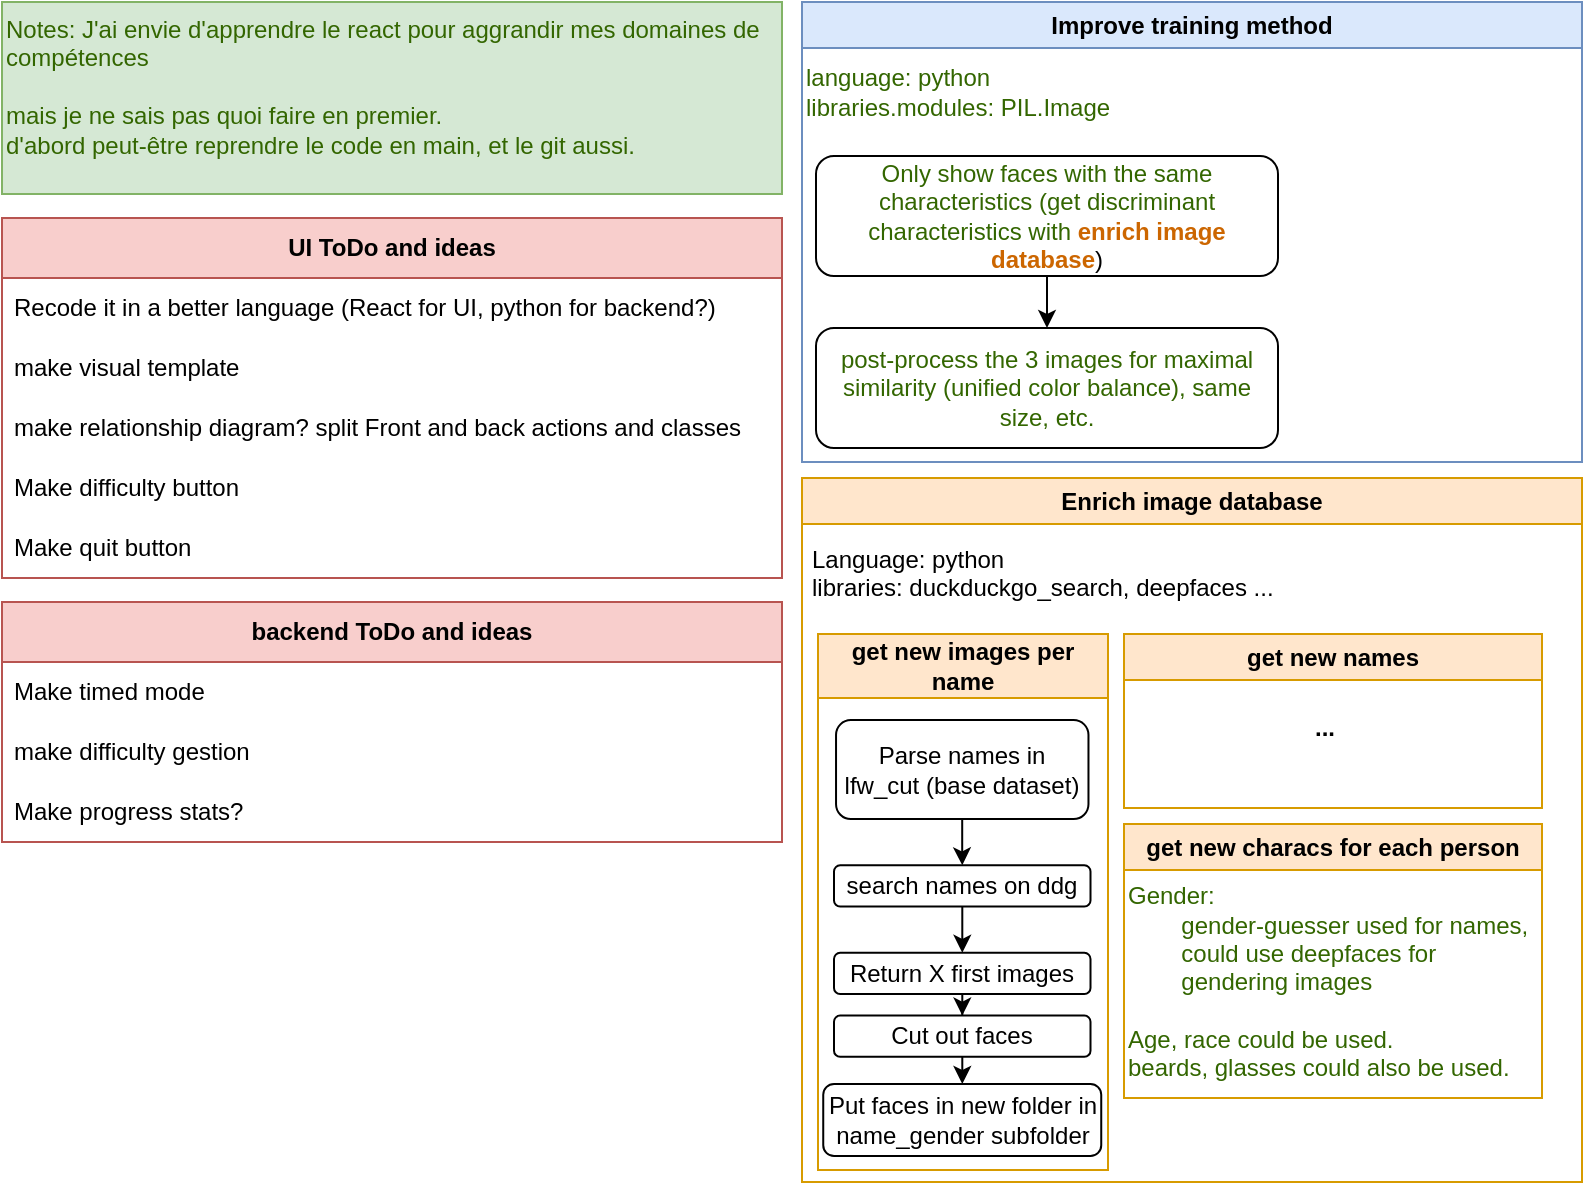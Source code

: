 <mxfile version="20.8.16" type="device"><diagram name="Page-1" id="ocNRbXoolqdlQBZxbzge"><mxGraphModel dx="1582" dy="1490" grid="1" gridSize="10" guides="1" tooltips="1" connect="1" arrows="1" fold="1" page="0" pageScale="1" pageWidth="850" pageHeight="1100" math="0" shadow="0"><root><mxCell id="0"/><mxCell id="1" parent="0"/><mxCell id="uNoPzMSkY7lmCDnWB6Vt-1" value="Enrich image database" style="swimlane;whiteSpace=wrap;html=1;fillColor=#ffe6cc;strokeColor=#d79b00;" vertex="1" parent="1"><mxGeometry x="360" y="-262" width="390" height="352" as="geometry"/></mxCell><mxCell id="uNoPzMSkY7lmCDnWB6Vt-2" value="Language: python&lt;br&gt;libraries: duckduckgo_search, deepfaces ...&lt;br&gt;&lt;div style=&quot;&quot;&gt;&lt;br&gt;&lt;/div&gt;" style="text;html=1;align=left;verticalAlign=middle;resizable=0;points=[];autosize=1;strokeColor=none;fillColor=none;" vertex="1" parent="uNoPzMSkY7lmCDnWB6Vt-1"><mxGeometry x="3" y="27" width="249" height="55" as="geometry"/></mxCell><mxCell id="uNoPzMSkY7lmCDnWB6Vt-21" value="get new images per name" style="swimlane;whiteSpace=wrap;html=1;startSize=32;fillColor=#ffe6cc;strokeColor=#d79b00;" vertex="1" parent="uNoPzMSkY7lmCDnWB6Vt-1"><mxGeometry x="8" y="78" width="145" height="268" as="geometry"><mxRectangle x="8" y="78" width="181" height="32" as="alternateBounds"/></mxGeometry></mxCell><mxCell id="uNoPzMSkY7lmCDnWB6Vt-15" value="" style="group" vertex="1" connectable="0" parent="uNoPzMSkY7lmCDnWB6Vt-21"><mxGeometry x="8" y="43" width="205" height="225" as="geometry"/></mxCell><mxCell id="uNoPzMSkY7lmCDnWB6Vt-3" value="Parse names in lfw_cut (base dataset)" style="rounded=1;whiteSpace=wrap;html=1;" vertex="1" parent="uNoPzMSkY7lmCDnWB6Vt-15"><mxGeometry x="1.018" width="126.214" height="49.535" as="geometry"/></mxCell><mxCell id="uNoPzMSkY7lmCDnWB6Vt-4" value="search names on ddg" style="whiteSpace=wrap;html=1;rounded=1;" vertex="1" parent="uNoPzMSkY7lmCDnWB6Vt-15"><mxGeometry y="72.651" width="128.25" height="20.64" as="geometry"/></mxCell><mxCell id="uNoPzMSkY7lmCDnWB6Vt-5" value="" style="edgeStyle=orthogonalEdgeStyle;rounded=0;orthogonalLoop=1;jettySize=auto;html=1;" edge="1" parent="uNoPzMSkY7lmCDnWB6Vt-15" source="uNoPzMSkY7lmCDnWB6Vt-3" target="uNoPzMSkY7lmCDnWB6Vt-4"><mxGeometry relative="1" as="geometry"/></mxCell><mxCell id="uNoPzMSkY7lmCDnWB6Vt-17" style="edgeStyle=orthogonalEdgeStyle;rounded=0;orthogonalLoop=1;jettySize=auto;html=1;" edge="1" parent="uNoPzMSkY7lmCDnWB6Vt-15" source="uNoPzMSkY7lmCDnWB6Vt-8" target="uNoPzMSkY7lmCDnWB6Vt-10"><mxGeometry relative="1" as="geometry"/></mxCell><mxCell id="uNoPzMSkY7lmCDnWB6Vt-8" value="Return X first images" style="whiteSpace=wrap;html=1;rounded=1;" vertex="1" parent="uNoPzMSkY7lmCDnWB6Vt-15"><mxGeometry y="116.407" width="128.25" height="20.64" as="geometry"/></mxCell><mxCell id="uNoPzMSkY7lmCDnWB6Vt-9" value="" style="edgeStyle=orthogonalEdgeStyle;rounded=0;orthogonalLoop=1;jettySize=auto;html=1;" edge="1" parent="uNoPzMSkY7lmCDnWB6Vt-15" source="uNoPzMSkY7lmCDnWB6Vt-4" target="uNoPzMSkY7lmCDnWB6Vt-8"><mxGeometry relative="1" as="geometry"/></mxCell><mxCell id="uNoPzMSkY7lmCDnWB6Vt-25" value="" style="edgeStyle=orthogonalEdgeStyle;rounded=0;orthogonalLoop=1;jettySize=auto;html=1;" edge="1" parent="uNoPzMSkY7lmCDnWB6Vt-15" source="uNoPzMSkY7lmCDnWB6Vt-10" target="uNoPzMSkY7lmCDnWB6Vt-13"><mxGeometry relative="1" as="geometry"><Array as="points"><mxPoint x="64" y="178"/><mxPoint x="64" y="178"/></Array></mxGeometry></mxCell><mxCell id="uNoPzMSkY7lmCDnWB6Vt-10" value="Cut out faces" style="whiteSpace=wrap;html=1;rounded=1;" vertex="1" parent="uNoPzMSkY7lmCDnWB6Vt-15"><mxGeometry y="147.779" width="128.25" height="20.64" as="geometry"/></mxCell><mxCell id="uNoPzMSkY7lmCDnWB6Vt-13" value="Put faces in new folder in name_gender subfolder" style="whiteSpace=wrap;html=1;rounded=1;" vertex="1" parent="uNoPzMSkY7lmCDnWB6Vt-15"><mxGeometry x="-5.38" y="182" width="139" height="36.02" as="geometry"/></mxCell><mxCell id="uNoPzMSkY7lmCDnWB6Vt-22" value="get new names" style="swimlane;whiteSpace=wrap;html=1;fillColor=#ffe6cc;strokeColor=#d79b00;" vertex="1" parent="uNoPzMSkY7lmCDnWB6Vt-1"><mxGeometry x="161" y="78" width="209" height="87" as="geometry"/></mxCell><mxCell id="uNoPzMSkY7lmCDnWB6Vt-23" value="..." style="text;html=1;align=center;verticalAlign=middle;resizable=0;points=[];autosize=1;strokeColor=none;fillColor=none;fontStyle=1" vertex="1" parent="uNoPzMSkY7lmCDnWB6Vt-22"><mxGeometry x="85" y="32" width="30" height="30" as="geometry"/></mxCell><mxCell id="uNoPzMSkY7lmCDnWB6Vt-35" value="get new characs for each person" style="swimlane;whiteSpace=wrap;html=1;fillColor=#ffe6cc;strokeColor=#d79b00;" vertex="1" parent="uNoPzMSkY7lmCDnWB6Vt-1"><mxGeometry x="161" y="173" width="209" height="137" as="geometry"/></mxCell><mxCell id="uNoPzMSkY7lmCDnWB6Vt-36" value="Gender: &lt;br&gt;&lt;span style=&quot;white-space: pre;&quot;&gt;&#9;&lt;/span&gt;gender-guesser used for names,&lt;br&gt;&lt;span style=&quot;white-space: pre;&quot;&gt;&#9;&lt;/span&gt;could use deepfaces for &lt;br&gt;&lt;span style=&quot;white-space: pre;&quot;&gt;&#9;&lt;/span&gt;gendering images&lt;br&gt;&lt;br&gt;Age, race could be used.&amp;nbsp;&lt;br&gt;beards, glasses could also be used." style="text;html=1;align=left;verticalAlign=middle;resizable=0;points=[];autosize=1;strokeColor=none;fillColor=none;fontColor=#336600;" vertex="1" parent="uNoPzMSkY7lmCDnWB6Vt-35"><mxGeometry y="24.29" width="220" height="110" as="geometry"/></mxCell><mxCell id="uNoPzMSkY7lmCDnWB6Vt-27" value="UI ToDo and ideas" style="swimlane;fontStyle=1;childLayout=stackLayout;horizontal=1;startSize=30;horizontalStack=0;resizeParent=1;resizeParentMax=0;resizeLast=0;collapsible=1;marginBottom=0;whiteSpace=wrap;html=1;fillColor=#f8cecc;strokeColor=#b85450;" vertex="1" parent="1"><mxGeometry x="-40" y="-392" width="390" height="180" as="geometry"/></mxCell><mxCell id="uNoPzMSkY7lmCDnWB6Vt-28" value="Recode it in a better language (React for UI, python for backend?)" style="text;strokeColor=none;fillColor=none;align=left;verticalAlign=middle;spacingLeft=4;spacingRight=4;overflow=hidden;points=[[0,0.5],[1,0.5]];portConstraint=eastwest;rotatable=0;whiteSpace=wrap;html=1;" vertex="1" parent="uNoPzMSkY7lmCDnWB6Vt-27"><mxGeometry y="30" width="390" height="30" as="geometry"/></mxCell><mxCell id="uNoPzMSkY7lmCDnWB6Vt-29" value="make visual template" style="text;strokeColor=none;fillColor=none;align=left;verticalAlign=middle;spacingLeft=4;spacingRight=4;overflow=hidden;points=[[0,0.5],[1,0.5]];portConstraint=eastwest;rotatable=0;whiteSpace=wrap;html=1;" vertex="1" parent="uNoPzMSkY7lmCDnWB6Vt-27"><mxGeometry y="60" width="390" height="30" as="geometry"/></mxCell><mxCell id="uNoPzMSkY7lmCDnWB6Vt-30" value="make relationship diagram? split Front and back actions and classes" style="text;strokeColor=none;fillColor=none;align=left;verticalAlign=middle;spacingLeft=4;spacingRight=4;overflow=hidden;points=[[0,0.5],[1,0.5]];portConstraint=eastwest;rotatable=0;whiteSpace=wrap;html=1;" vertex="1" parent="uNoPzMSkY7lmCDnWB6Vt-27"><mxGeometry y="90" width="390" height="30" as="geometry"/></mxCell><mxCell id="uNoPzMSkY7lmCDnWB6Vt-42" value="Make difficulty button" style="text;strokeColor=none;fillColor=none;align=left;verticalAlign=middle;spacingLeft=4;spacingRight=4;overflow=hidden;points=[[0,0.5],[1,0.5]];portConstraint=eastwest;rotatable=0;whiteSpace=wrap;html=1;" vertex="1" parent="uNoPzMSkY7lmCDnWB6Vt-27"><mxGeometry y="120" width="390" height="30" as="geometry"/></mxCell><mxCell id="uNoPzMSkY7lmCDnWB6Vt-41" value="Make quit button" style="text;strokeColor=none;fillColor=none;align=left;verticalAlign=middle;spacingLeft=4;spacingRight=4;overflow=hidden;points=[[0,0.5],[1,0.5]];portConstraint=eastwest;rotatable=0;whiteSpace=wrap;html=1;" vertex="1" parent="uNoPzMSkY7lmCDnWB6Vt-27"><mxGeometry y="150" width="390" height="30" as="geometry"/></mxCell><mxCell id="uNoPzMSkY7lmCDnWB6Vt-31" value="&lt;font color=&quot;#336600&quot;&gt;Notes: J'ai envie d'apprendre le react pour aggrandir mes domaines de compétences&lt;br&gt;&lt;br&gt;mais je ne sais pas quoi faire en premier.&amp;nbsp;&lt;br&gt;d'abord peut-être reprendre le code en main, et le git aussi.&amp;nbsp;&lt;br&gt;&lt;/font&gt;" style="rounded=0;whiteSpace=wrap;html=1;fillColor=#d5e8d4;strokeColor=#82b366;align=left;verticalAlign=top;" vertex="1" parent="1"><mxGeometry x="-40" y="-500" width="390" height="96" as="geometry"/></mxCell><mxCell id="uNoPzMSkY7lmCDnWB6Vt-32" value="Improve training method" style="swimlane;whiteSpace=wrap;html=1;fillColor=#dae8fc;strokeColor=#6c8ebf;" vertex="1" parent="1"><mxGeometry x="360" y="-500" width="390" height="230" as="geometry"/></mxCell><mxCell id="uNoPzMSkY7lmCDnWB6Vt-33" value="language: python&lt;br&gt;libraries.modules: PIL.Image&amp;nbsp;" style="text;html=1;align=left;verticalAlign=middle;resizable=0;points=[];autosize=1;strokeColor=none;fillColor=none;fontColor=#336600;" vertex="1" parent="uNoPzMSkY7lmCDnWB6Vt-32"><mxGeometry y="24" width="173" height="41" as="geometry"/></mxCell><mxCell id="uNoPzMSkY7lmCDnWB6Vt-40" value="" style="group" vertex="1" connectable="0" parent="uNoPzMSkY7lmCDnWB6Vt-32"><mxGeometry x="7" y="77" width="231" height="146" as="geometry"/></mxCell><mxCell id="uNoPzMSkY7lmCDnWB6Vt-34" value="Only show faces with the same characteristics (get discriminant characteristics with &lt;font style=&quot;font-weight: bold;&quot; color=&quot;#cc6600&quot;&gt;enrich image database&lt;/font&gt;&lt;font style=&quot;&quot; color=&quot;#000000&quot;&gt;)&lt;/font&gt;" style="rounded=1;whiteSpace=wrap;html=1;fontColor=#336600;" vertex="1" parent="uNoPzMSkY7lmCDnWB6Vt-40"><mxGeometry width="231" height="60" as="geometry"/></mxCell><mxCell id="uNoPzMSkY7lmCDnWB6Vt-38" value="post-process the 3 images for maximal similarity (unified color balance), same size, etc." style="whiteSpace=wrap;html=1;fontColor=#336600;rounded=1;" vertex="1" parent="uNoPzMSkY7lmCDnWB6Vt-40"><mxGeometry y="86" width="231" height="60" as="geometry"/></mxCell><mxCell id="uNoPzMSkY7lmCDnWB6Vt-39" value="" style="edgeStyle=orthogonalEdgeStyle;rounded=0;orthogonalLoop=1;jettySize=auto;html=1;fontColor=#000000;" edge="1" parent="uNoPzMSkY7lmCDnWB6Vt-40" source="uNoPzMSkY7lmCDnWB6Vt-34" target="uNoPzMSkY7lmCDnWB6Vt-38"><mxGeometry relative="1" as="geometry"/></mxCell><mxCell id="uNoPzMSkY7lmCDnWB6Vt-44" value="backend ToDo and ideas" style="swimlane;fontStyle=1;childLayout=stackLayout;horizontal=1;startSize=30;horizontalStack=0;resizeParent=1;resizeParentMax=0;resizeLast=0;collapsible=1;marginBottom=0;whiteSpace=wrap;html=1;fillColor=#f8cecc;strokeColor=#b85450;" vertex="1" parent="1"><mxGeometry x="-40" y="-200" width="390" height="120" as="geometry"/></mxCell><mxCell id="uNoPzMSkY7lmCDnWB6Vt-45" value="Make timed mode" style="text;strokeColor=none;fillColor=none;align=left;verticalAlign=middle;spacingLeft=4;spacingRight=4;overflow=hidden;points=[[0,0.5],[1,0.5]];portConstraint=eastwest;rotatable=0;whiteSpace=wrap;html=1;fontColor=#000000;" vertex="1" parent="uNoPzMSkY7lmCDnWB6Vt-44"><mxGeometry y="30" width="390" height="30" as="geometry"/></mxCell><mxCell id="uNoPzMSkY7lmCDnWB6Vt-46" value="make difficulty gestion" style="text;strokeColor=none;fillColor=none;align=left;verticalAlign=middle;spacingLeft=4;spacingRight=4;overflow=hidden;points=[[0,0.5],[1,0.5]];portConstraint=eastwest;rotatable=0;whiteSpace=wrap;html=1;fontColor=#000000;" vertex="1" parent="uNoPzMSkY7lmCDnWB6Vt-44"><mxGeometry y="60" width="390" height="30" as="geometry"/></mxCell><mxCell id="uNoPzMSkY7lmCDnWB6Vt-47" value="Make progress stats?" style="text;strokeColor=none;fillColor=none;align=left;verticalAlign=middle;spacingLeft=4;spacingRight=4;overflow=hidden;points=[[0,0.5],[1,0.5]];portConstraint=eastwest;rotatable=0;whiteSpace=wrap;html=1;fontColor=#000000;" vertex="1" parent="uNoPzMSkY7lmCDnWB6Vt-44"><mxGeometry y="90" width="390" height="30" as="geometry"/></mxCell></root></mxGraphModel></diagram></mxfile>